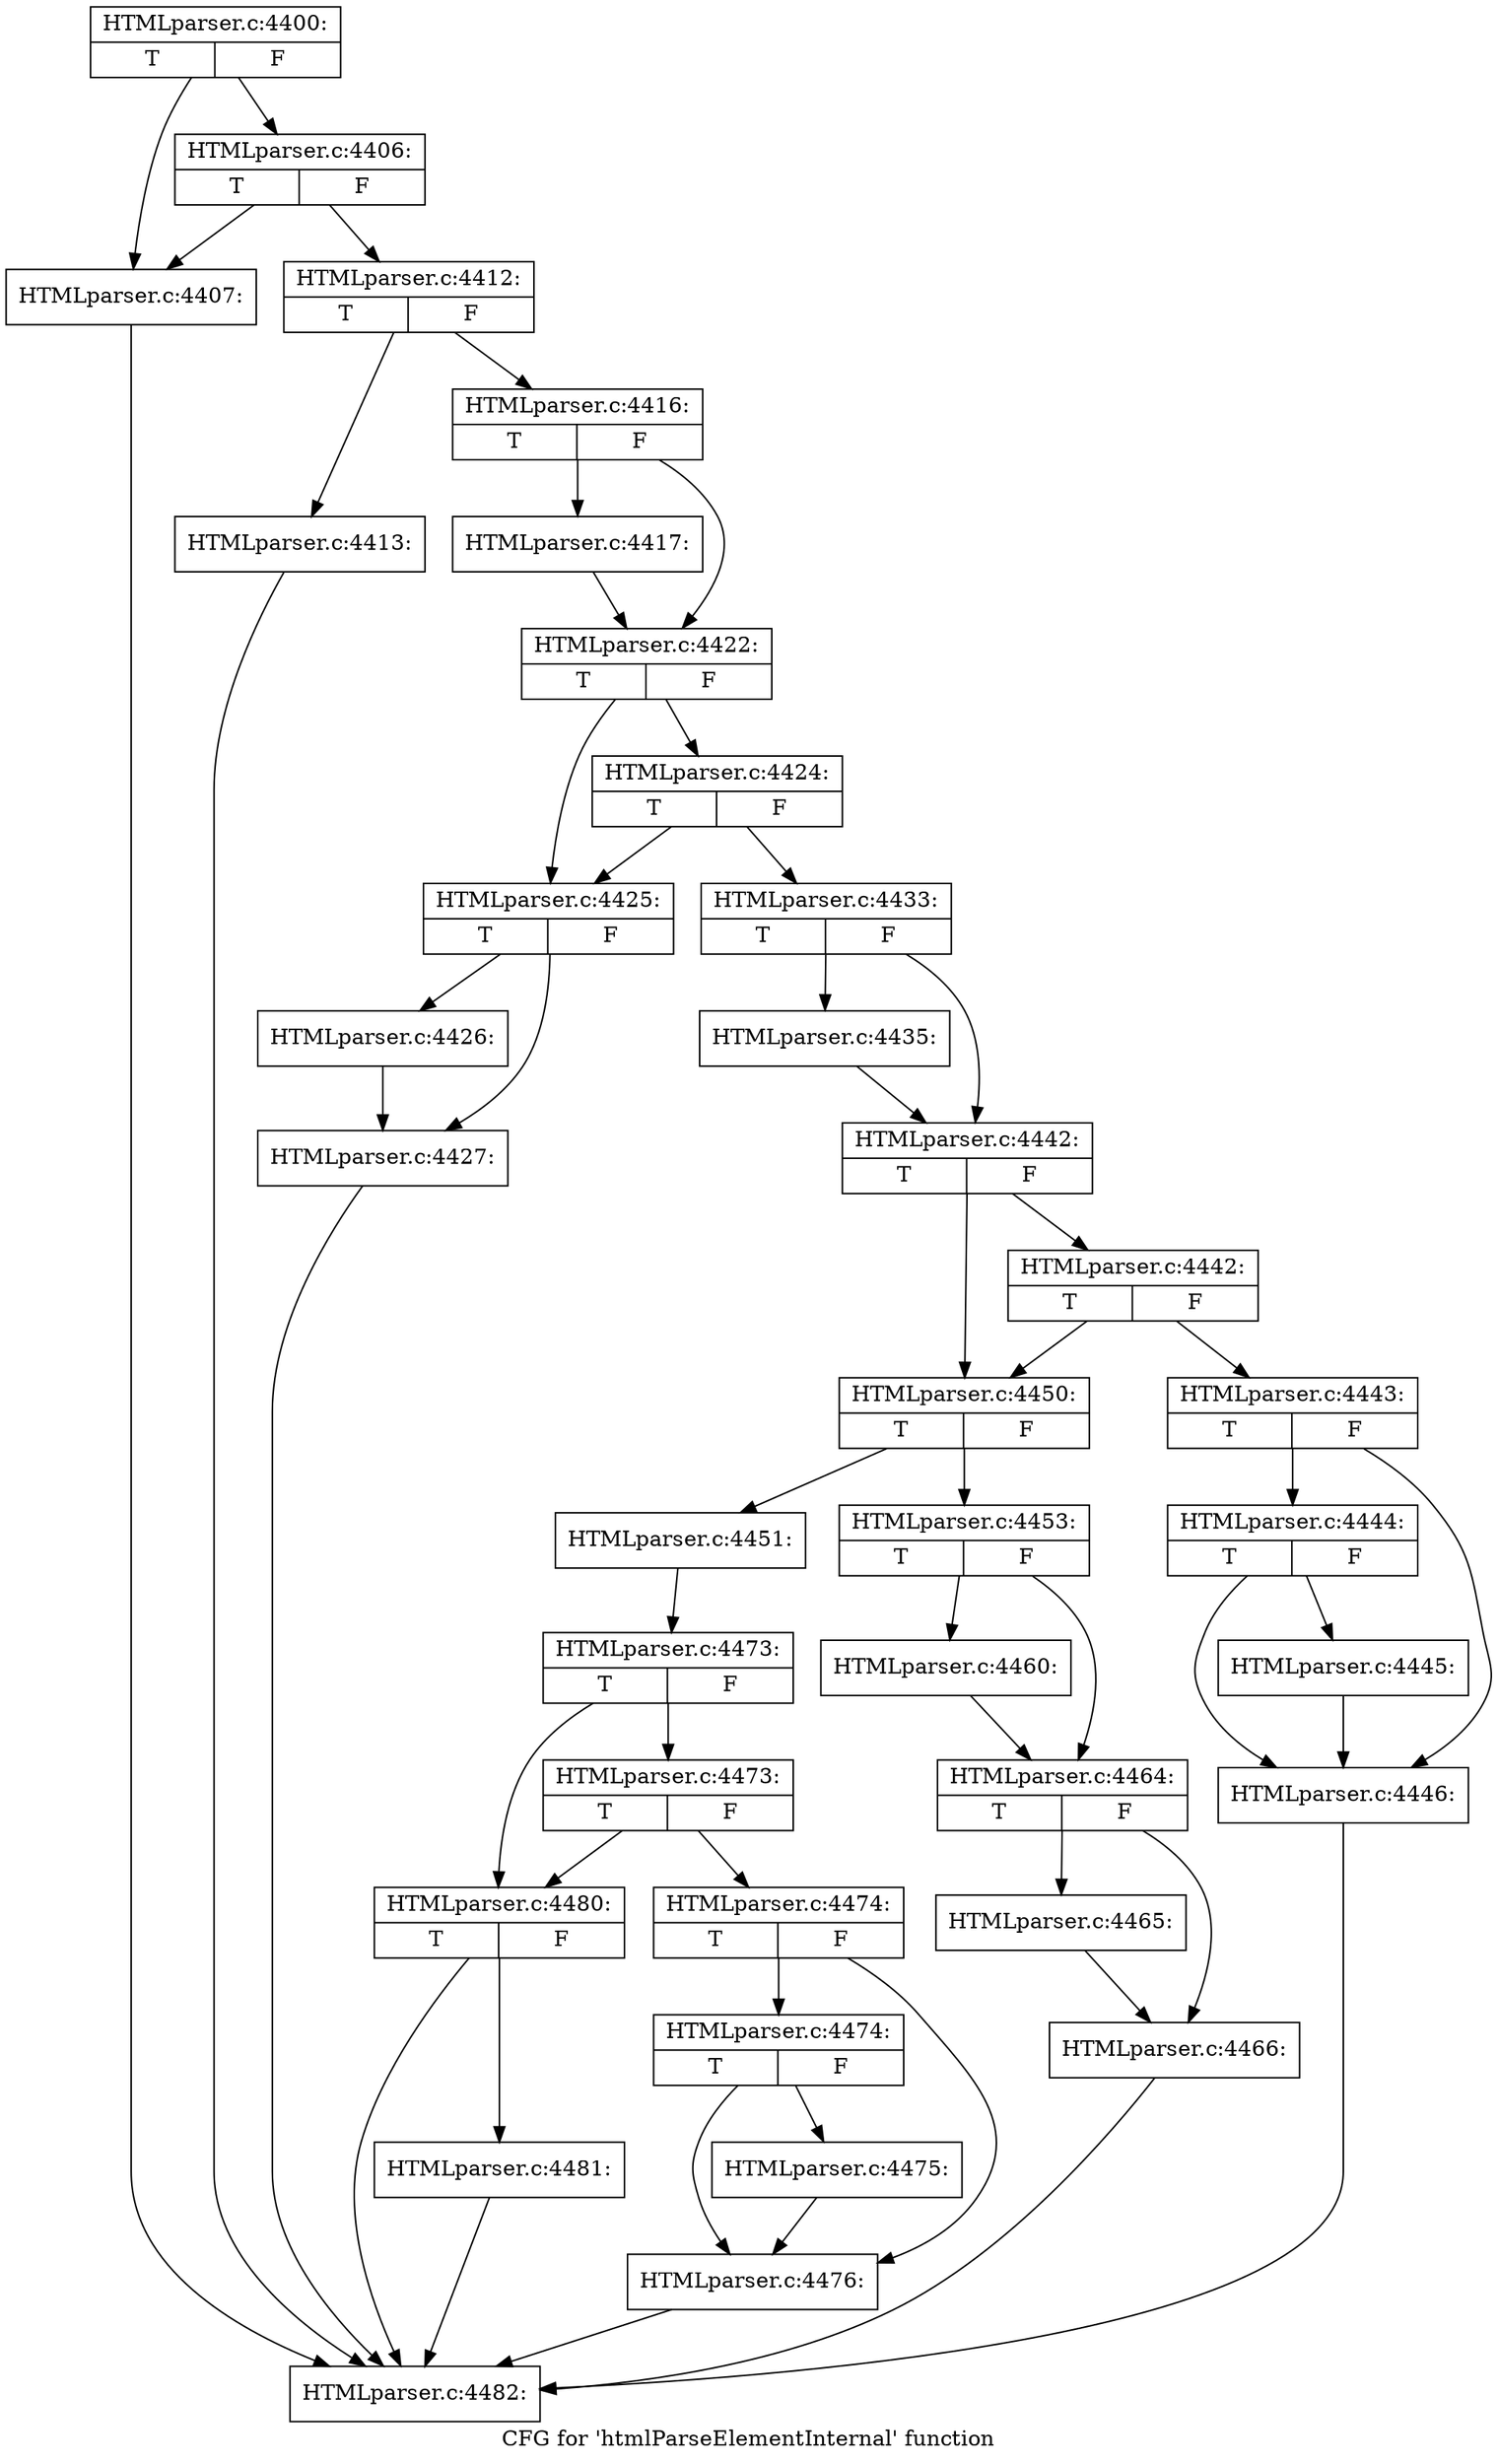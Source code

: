 digraph "CFG for 'htmlParseElementInternal' function" {
	label="CFG for 'htmlParseElementInternal' function";

	Node0x40039c0 [shape=record,label="{HTMLparser.c:4400:|{<s0>T|<s1>F}}"];
	Node0x40039c0 -> Node0x3db43f0;
	Node0x40039c0 -> Node0x3db4490;
	Node0x3db4490 [shape=record,label="{HTMLparser.c:4406:|{<s0>T|<s1>F}}"];
	Node0x3db4490 -> Node0x3db43f0;
	Node0x3db4490 -> Node0x3db4440;
	Node0x3db43f0 [shape=record,label="{HTMLparser.c:4407:}"];
	Node0x3db43f0 -> Node0x401a680;
	Node0x3db4440 [shape=record,label="{HTMLparser.c:4412:|{<s0>T|<s1>F}}"];
	Node0x3db4440 -> Node0x3db50d0;
	Node0x3db4440 -> Node0x3db5120;
	Node0x3db50d0 [shape=record,label="{HTMLparser.c:4413:}"];
	Node0x3db50d0 -> Node0x401a680;
	Node0x3db5120 [shape=record,label="{HTMLparser.c:4416:|{<s0>T|<s1>F}}"];
	Node0x3db5120 -> Node0x3db5600;
	Node0x3db5120 -> Node0x3db5650;
	Node0x3db5600 [shape=record,label="{HTMLparser.c:4417:}"];
	Node0x3db5600 -> Node0x3db5650;
	Node0x3db5650 [shape=record,label="{HTMLparser.c:4422:|{<s0>T|<s1>F}}"];
	Node0x3db5650 -> Node0x3db71b0;
	Node0x3db5650 -> Node0x3db7250;
	Node0x3db7250 [shape=record,label="{HTMLparser.c:4424:|{<s0>T|<s1>F}}"];
	Node0x3db7250 -> Node0x3db71b0;
	Node0x3db7250 -> Node0x3db7200;
	Node0x3db71b0 [shape=record,label="{HTMLparser.c:4425:|{<s0>T|<s1>F}}"];
	Node0x3db71b0 -> Node0x3db7870;
	Node0x3db71b0 -> Node0x3db78c0;
	Node0x3db7870 [shape=record,label="{HTMLparser.c:4426:}"];
	Node0x3db7870 -> Node0x3db78c0;
	Node0x3db78c0 [shape=record,label="{HTMLparser.c:4427:}"];
	Node0x3db78c0 -> Node0x401a680;
	Node0x3db7200 [shape=record,label="{HTMLparser.c:4433:|{<s0>T|<s1>F}}"];
	Node0x3db7200 -> Node0x3db8340;
	Node0x3db7200 -> Node0x3db8390;
	Node0x3db8340 [shape=record,label="{HTMLparser.c:4435:}"];
	Node0x3db8340 -> Node0x3db8390;
	Node0x3db8390 [shape=record,label="{HTMLparser.c:4442:|{<s0>T|<s1>F}}"];
	Node0x3db8390 -> Node0x3db8b50;
	Node0x3db8390 -> Node0x3db8b00;
	Node0x3db8b50 [shape=record,label="{HTMLparser.c:4442:|{<s0>T|<s1>F}}"];
	Node0x3db8b50 -> Node0x3db8ab0;
	Node0x3db8b50 -> Node0x3db8b00;
	Node0x3db8ab0 [shape=record,label="{HTMLparser.c:4443:|{<s0>T|<s1>F}}"];
	Node0x3db8ab0 -> Node0x3dba0f0;
	Node0x3db8ab0 -> Node0x3dba0a0;
	Node0x3dba0f0 [shape=record,label="{HTMLparser.c:4444:|{<s0>T|<s1>F}}"];
	Node0x3dba0f0 -> Node0x3dba050;
	Node0x3dba0f0 -> Node0x3dba0a0;
	Node0x3dba050 [shape=record,label="{HTMLparser.c:4445:}"];
	Node0x3dba050 -> Node0x3dba0a0;
	Node0x3dba0a0 [shape=record,label="{HTMLparser.c:4446:}"];
	Node0x3dba0a0 -> Node0x401a680;
	Node0x3db8b00 [shape=record,label="{HTMLparser.c:4450:|{<s0>T|<s1>F}}"];
	Node0x3db8b00 -> Node0x4016800;
	Node0x3db8b00 -> Node0x40168a0;
	Node0x4016800 [shape=record,label="{HTMLparser.c:4451:}"];
	Node0x4016800 -> Node0x4016850;
	Node0x40168a0 [shape=record,label="{HTMLparser.c:4453:|{<s0>T|<s1>F}}"];
	Node0x40168a0 -> Node0x40173e0;
	Node0x40168a0 -> Node0x4017430;
	Node0x40173e0 [shape=record,label="{HTMLparser.c:4460:}"];
	Node0x40173e0 -> Node0x4017430;
	Node0x4017430 [shape=record,label="{HTMLparser.c:4464:|{<s0>T|<s1>F}}"];
	Node0x4017430 -> Node0x4017d80;
	Node0x4017430 -> Node0x4017dd0;
	Node0x4017d80 [shape=record,label="{HTMLparser.c:4465:}"];
	Node0x4017d80 -> Node0x4017dd0;
	Node0x4017dd0 [shape=record,label="{HTMLparser.c:4466:}"];
	Node0x4017dd0 -> Node0x401a680;
	Node0x4016850 [shape=record,label="{HTMLparser.c:4473:|{<s0>T|<s1>F}}"];
	Node0x4016850 -> Node0x4018e90;
	Node0x4016850 -> Node0x40189c0;
	Node0x4018e90 [shape=record,label="{HTMLparser.c:4473:|{<s0>T|<s1>F}}"];
	Node0x4018e90 -> Node0x3a51950;
	Node0x4018e90 -> Node0x40189c0;
	Node0x3a51950 [shape=record,label="{HTMLparser.c:4474:|{<s0>T|<s1>F}}"];
	Node0x3a51950 -> Node0x4019480;
	Node0x3a51950 -> Node0x4019430;
	Node0x4019480 [shape=record,label="{HTMLparser.c:4474:|{<s0>T|<s1>F}}"];
	Node0x4019480 -> Node0x40193e0;
	Node0x4019480 -> Node0x4019430;
	Node0x40193e0 [shape=record,label="{HTMLparser.c:4475:}"];
	Node0x40193e0 -> Node0x4019430;
	Node0x4019430 [shape=record,label="{HTMLparser.c:4476:}"];
	Node0x4019430 -> Node0x401a680;
	Node0x40189c0 [shape=record,label="{HTMLparser.c:4480:|{<s0>T|<s1>F}}"];
	Node0x40189c0 -> Node0x401a630;
	Node0x40189c0 -> Node0x401a680;
	Node0x401a630 [shape=record,label="{HTMLparser.c:4481:}"];
	Node0x401a630 -> Node0x401a680;
	Node0x401a680 [shape=record,label="{HTMLparser.c:4482:}"];
}
